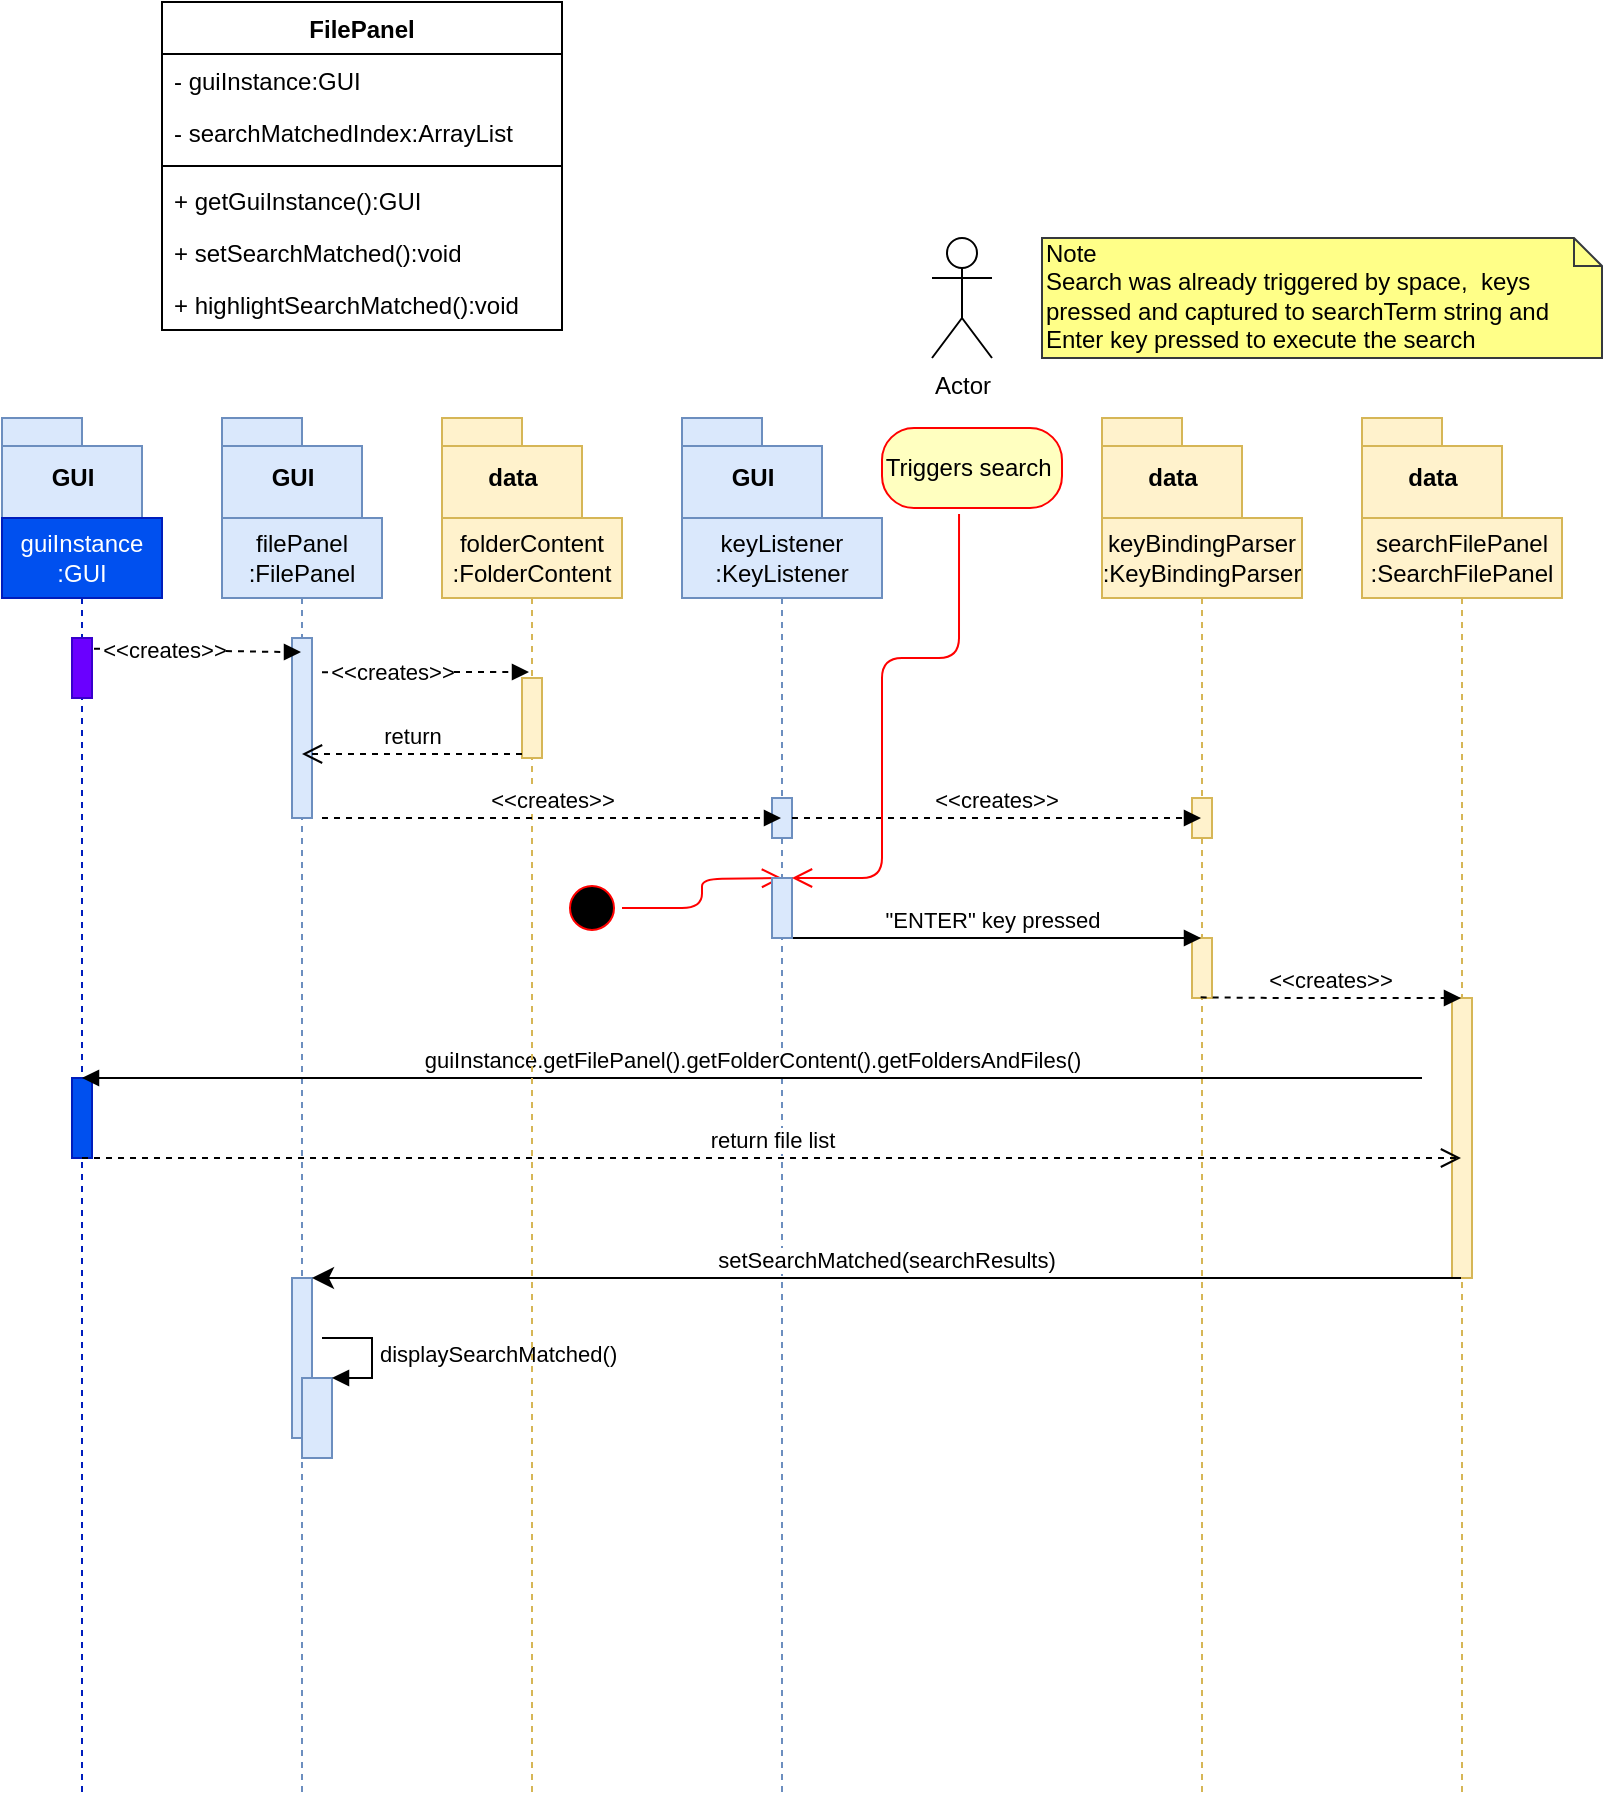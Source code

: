 <mxfile version="13.0.3" type="device" pages="2"><diagram id="btQPkoKHgYDTF_AA-8B3" name="SearchInFilePanel flow"><mxGraphModel dx="1265" dy="848" grid="1" gridSize="10" guides="1" tooltips="1" connect="1" arrows="1" fold="1" page="1" pageScale="1" pageWidth="850" pageHeight="1100" math="0" shadow="0"><root><mxCell id="0"/><mxCell id="1" parent="0"/><mxCell id="m_yQdRtKrXZjnj8gzEtu-1" value="GUI" style="shape=folder;fontStyle=1;spacingTop=10;tabWidth=40;tabHeight=14;tabPosition=left;html=1;fillColor=#dae8fc;strokeColor=#6c8ebf;" vertex="1" parent="1"><mxGeometry x="20" y="298" width="70" height="50" as="geometry"/></mxCell><mxCell id="m_yQdRtKrXZjnj8gzEtu-2" value="GUI" style="shape=folder;fontStyle=1;spacingTop=10;tabWidth=40;tabHeight=14;tabPosition=left;html=1;fillColor=#dae8fc;strokeColor=#6c8ebf;" vertex="1" parent="1"><mxGeometry x="360" y="298" width="70" height="50" as="geometry"/></mxCell><mxCell id="m_yQdRtKrXZjnj8gzEtu-4" value="guiInstance&lt;br&gt;:GUI" style="shape=umlLifeline;perimeter=lifelinePerimeter;whiteSpace=wrap;html=1;container=1;collapsible=0;recursiveResize=0;outlineConnect=0;fillColor=#0050ef;strokeColor=#001DBC;fontColor=#ffffff;" vertex="1" parent="1"><mxGeometry x="20" y="348" width="80" height="640" as="geometry"/></mxCell><mxCell id="m_yQdRtKrXZjnj8gzEtu-5" value="" style="html=1;points=[];perimeter=orthogonalPerimeter;fillColor=#6a00ff;strokeColor=#3700CC;fontColor=#ffffff;" vertex="1" parent="m_yQdRtKrXZjnj8gzEtu-4"><mxGeometry x="35" y="60" width="10" height="30" as="geometry"/></mxCell><mxCell id="m_yQdRtKrXZjnj8gzEtu-66" value="" style="html=1;points=[];perimeter=orthogonalPerimeter;fillColor=#0050ef;strokeColor=#001DBC;fontColor=#ffffff;" vertex="1" parent="m_yQdRtKrXZjnj8gzEtu-4"><mxGeometry x="35" y="280" width="10" height="40" as="geometry"/></mxCell><mxCell id="m_yQdRtKrXZjnj8gzEtu-6" value="filePanel&lt;br&gt;:FilePanel" style="shape=umlLifeline;perimeter=lifelinePerimeter;whiteSpace=wrap;html=1;container=1;collapsible=0;recursiveResize=0;outlineConnect=0;fillColor=#dae8fc;strokeColor=#6c8ebf;" vertex="1" parent="1"><mxGeometry x="130" y="348" width="80" height="640" as="geometry"/></mxCell><mxCell id="m_yQdRtKrXZjnj8gzEtu-7" value="" style="html=1;points=[];perimeter=orthogonalPerimeter;fillColor=#dae8fc;strokeColor=#6c8ebf;" vertex="1" parent="m_yQdRtKrXZjnj8gzEtu-6"><mxGeometry x="35" y="60" width="10" height="90" as="geometry"/></mxCell><mxCell id="m_yQdRtKrXZjnj8gzEtu-64" value="" style="html=1;points=[];perimeter=orthogonalPerimeter;fillColor=#dae8fc;strokeColor=#6c8ebf;" vertex="1" parent="m_yQdRtKrXZjnj8gzEtu-6"><mxGeometry x="35" y="380" width="10" height="80" as="geometry"/></mxCell><mxCell id="m_yQdRtKrXZjnj8gzEtu-82" value="" style="html=1;points=[];perimeter=orthogonalPerimeter;fillColor=#dae8fc;strokeColor=#6c8ebf;" vertex="1" parent="m_yQdRtKrXZjnj8gzEtu-6"><mxGeometry x="40" y="430" width="15" height="40" as="geometry"/></mxCell><mxCell id="m_yQdRtKrXZjnj8gzEtu-83" value="displaySearchMatched()" style="edgeStyle=orthogonalEdgeStyle;html=1;align=left;spacingLeft=2;endArrow=block;rounded=0;entryX=1;entryY=0;" edge="1" target="m_yQdRtKrXZjnj8gzEtu-82" parent="m_yQdRtKrXZjnj8gzEtu-6"><mxGeometry relative="1" as="geometry"><mxPoint x="50" y="410" as="sourcePoint"/><Array as="points"><mxPoint x="75" y="410"/></Array></mxGeometry></mxCell><mxCell id="m_yQdRtKrXZjnj8gzEtu-9" value="Actor" style="shape=umlActor;verticalLabelPosition=bottom;labelBackgroundColor=#ffffff;verticalAlign=top;html=1;" vertex="1" parent="1"><mxGeometry x="485" y="208" width="30" height="60" as="geometry"/></mxCell><mxCell id="m_yQdRtKrXZjnj8gzEtu-10" value="keyListener&lt;br&gt;:KeyListener" style="shape=umlLifeline;perimeter=lifelinePerimeter;whiteSpace=wrap;html=1;container=1;collapsible=0;recursiveResize=0;outlineConnect=0;fillColor=#dae8fc;strokeColor=#6c8ebf;" vertex="1" parent="1"><mxGeometry x="360" y="348" width="100" height="640" as="geometry"/></mxCell><mxCell id="m_yQdRtKrXZjnj8gzEtu-36" value="" style="html=1;points=[];perimeter=orthogonalPerimeter;fillColor=#dae8fc;strokeColor=#6c8ebf;" vertex="1" parent="m_yQdRtKrXZjnj8gzEtu-10"><mxGeometry x="45" y="140" width="10" height="20" as="geometry"/></mxCell><mxCell id="m_yQdRtKrXZjnj8gzEtu-17" value="Triggers search&amp;nbsp;" style="rounded=1;whiteSpace=wrap;html=1;arcSize=40;fontColor=#000000;fillColor=#ffffc0;strokeColor=#ff0000;" vertex="1" parent="1"><mxGeometry x="460" y="303" width="90" height="40" as="geometry"/></mxCell><mxCell id="m_yQdRtKrXZjnj8gzEtu-20" value="keyBindingParser&lt;br&gt;:KeyBindingParser" style="shape=umlLifeline;perimeter=lifelinePerimeter;whiteSpace=wrap;html=1;container=1;collapsible=0;recursiveResize=0;outlineConnect=0;fillColor=#fff2cc;strokeColor=#d6b656;" vertex="1" parent="1"><mxGeometry x="570" y="348" width="100" height="640" as="geometry"/></mxCell><mxCell id="m_yQdRtKrXZjnj8gzEtu-22" value="" style="html=1;points=[];perimeter=orthogonalPerimeter;fillColor=#fff2cc;strokeColor=#d6b656;" vertex="1" parent="m_yQdRtKrXZjnj8gzEtu-20"><mxGeometry x="45" y="140" width="10" height="20" as="geometry"/></mxCell><mxCell id="m_yQdRtKrXZjnj8gzEtu-63" value="" style="html=1;points=[];perimeter=orthogonalPerimeter;fillColor=#fff2cc;strokeColor=#d6b656;" vertex="1" parent="m_yQdRtKrXZjnj8gzEtu-20"><mxGeometry x="45" y="210" width="10" height="30" as="geometry"/></mxCell><mxCell id="m_yQdRtKrXZjnj8gzEtu-23" value="&quot;ENTER&quot; key pressed" style="html=1;verticalAlign=bottom;endArrow=block;" edge="1" parent="1" source="m_yQdRtKrXZjnj8gzEtu-10" target="m_yQdRtKrXZjnj8gzEtu-20"><mxGeometry width="80" relative="1" as="geometry"><mxPoint x="430" y="618" as="sourcePoint"/><mxPoint x="510" y="618" as="targetPoint"/><Array as="points"><mxPoint x="450" y="558"/><mxPoint x="590" y="558"/></Array></mxGeometry></mxCell><mxCell id="m_yQdRtKrXZjnj8gzEtu-24" value="searchFilePanel&lt;br&gt;:SearchFilePanel" style="shape=umlLifeline;perimeter=lifelinePerimeter;whiteSpace=wrap;html=1;container=1;collapsible=0;recursiveResize=0;outlineConnect=0;fillColor=#fff2cc;strokeColor=#d6b656;" vertex="1" parent="1"><mxGeometry x="700" y="348" width="100" height="640" as="geometry"/></mxCell><mxCell id="m_yQdRtKrXZjnj8gzEtu-40" value="" style="html=1;points=[];perimeter=orthogonalPerimeter;fillColor=#fff2cc;strokeColor=#d6b656;" vertex="1" parent="m_yQdRtKrXZjnj8gzEtu-24"><mxGeometry x="45" y="240" width="10" height="140" as="geometry"/></mxCell><mxCell id="m_yQdRtKrXZjnj8gzEtu-28" value="" style="endArrow=block;dashed=1;endFill=1;endSize=6;html=1;exitX=1.1;exitY=0.179;exitDx=0;exitDy=0;exitPerimeter=0;" edge="1" parent="1" source="m_yQdRtKrXZjnj8gzEtu-5" target="m_yQdRtKrXZjnj8gzEtu-6"><mxGeometry width="160" relative="1" as="geometry"><mxPoint x="100" y="478" as="sourcePoint"/><mxPoint x="180" y="448" as="targetPoint"/><Array as="points"><mxPoint x="160" y="415"/></Array></mxGeometry></mxCell><mxCell id="m_yQdRtKrXZjnj8gzEtu-29" value="&amp;lt;&amp;lt;creates&amp;gt;&amp;gt;" style="edgeLabel;html=1;align=center;verticalAlign=middle;resizable=0;points=[];" vertex="1" connectable="0" parent="m_yQdRtKrXZjnj8gzEtu-28"><mxGeometry x="-0.329" relative="1" as="geometry"><mxPoint as="offset"/></mxGeometry></mxCell><mxCell id="m_yQdRtKrXZjnj8gzEtu-35" value="GUI" style="shape=folder;fontStyle=1;spacingTop=10;tabWidth=40;tabHeight=14;tabPosition=left;html=1;fillColor=#dae8fc;strokeColor=#6c8ebf;" vertex="1" parent="1"><mxGeometry x="130" y="298" width="70" height="50" as="geometry"/></mxCell><mxCell id="m_yQdRtKrXZjnj8gzEtu-37" value="&amp;lt;&amp;lt;creates&amp;gt;&amp;gt;" style="html=1;verticalAlign=bottom;endArrow=block;dashed=1;" edge="1" parent="1" target="m_yQdRtKrXZjnj8gzEtu-20"><mxGeometry relative="1" as="geometry"><mxPoint x="414.999" y="498" as="sourcePoint"/><mxPoint x="585" y="498" as="targetPoint"/><Array as="points"><mxPoint x="465.07" y="498"/><mxPoint x="505.07" y="498"/></Array></mxGeometry></mxCell><mxCell id="m_yQdRtKrXZjnj8gzEtu-39" value="&amp;lt;&amp;lt;creates&amp;gt;&amp;gt;" style="html=1;verticalAlign=bottom;endArrow=block;dashed=1;exitX=0.433;exitY=0.989;exitDx=0;exitDy=0;exitPerimeter=0;" edge="1" parent="1" source="m_yQdRtKrXZjnj8gzEtu-63" target="m_yQdRtKrXZjnj8gzEtu-24"><mxGeometry relative="1" as="geometry"><mxPoint x="619.999" y="647.71" as="sourcePoint"/><mxPoint x="730.07" y="647.71" as="targetPoint"/><Array as="points"><mxPoint x="660" y="588"/><mxPoint x="720" y="588"/></Array></mxGeometry></mxCell><mxCell id="m_yQdRtKrXZjnj8gzEtu-41" value="guiInstance.getFilePanel().getFolderContent().getFoldersAndFiles()" style="html=1;verticalAlign=bottom;endArrow=none;startArrow=block;startFill=1;endFill=0;" edge="1" parent="1" source="m_yQdRtKrXZjnj8gzEtu-4"><mxGeometry width="80" relative="1" as="geometry"><mxPoint x="110" y="628" as="sourcePoint"/><mxPoint x="730" y="628" as="targetPoint"/></mxGeometry></mxCell><mxCell id="m_yQdRtKrXZjnj8gzEtu-44" value="folderContent&lt;br&gt;:FolderContent" style="shape=umlLifeline;perimeter=lifelinePerimeter;whiteSpace=wrap;html=1;container=1;collapsible=0;recursiveResize=0;outlineConnect=0;fillColor=#fff2cc;strokeColor=#d6b656;" vertex="1" parent="1"><mxGeometry x="240" y="348" width="90" height="640" as="geometry"/></mxCell><mxCell id="m_yQdRtKrXZjnj8gzEtu-56" value="" style="html=1;points=[];perimeter=orthogonalPerimeter;fillColor=#fff2cc;strokeColor=#d6b656;" vertex="1" parent="m_yQdRtKrXZjnj8gzEtu-44"><mxGeometry x="40" y="80" width="10" height="40" as="geometry"/></mxCell><mxCell id="m_yQdRtKrXZjnj8gzEtu-45" value="data" style="shape=folder;fontStyle=1;spacingTop=10;tabWidth=40;tabHeight=14;tabPosition=left;html=1;fillColor=#fff2cc;strokeColor=#d6b656;" vertex="1" parent="1"><mxGeometry x="240" y="298" width="70" height="50" as="geometry"/></mxCell><mxCell id="m_yQdRtKrXZjnj8gzEtu-52" value="data" style="shape=folder;fontStyle=1;spacingTop=10;tabWidth=40;tabHeight=14;tabPosition=left;html=1;fillColor=#fff2cc;strokeColor=#d6b656;" vertex="1" parent="1"><mxGeometry x="570" y="298" width="70" height="50" as="geometry"/></mxCell><mxCell id="m_yQdRtKrXZjnj8gzEtu-53" value="data" style="shape=folder;fontStyle=1;spacingTop=10;tabWidth=40;tabHeight=14;tabPosition=left;html=1;fillColor=#fff2cc;strokeColor=#d6b656;" vertex="1" parent="1"><mxGeometry x="700" y="298" width="70" height="50" as="geometry"/></mxCell><mxCell id="m_yQdRtKrXZjnj8gzEtu-54" value="" style="ellipse;html=1;shape=startState;fillColor=#000000;strokeColor=#ff0000;" vertex="1" parent="1"><mxGeometry x="300" y="528" width="30" height="30" as="geometry"/></mxCell><mxCell id="m_yQdRtKrXZjnj8gzEtu-55" value="" style="edgeStyle=orthogonalEdgeStyle;html=1;verticalAlign=bottom;endArrow=open;endSize=8;strokeColor=#ff0000;" edge="1" source="m_yQdRtKrXZjnj8gzEtu-54" parent="1"><mxGeometry relative="1" as="geometry"><mxPoint x="410" y="528" as="targetPoint"/></mxGeometry></mxCell><mxCell id="m_yQdRtKrXZjnj8gzEtu-58" value="return" style="html=1;verticalAlign=bottom;endArrow=open;dashed=1;endSize=8;exitX=0;exitY=0.95;" edge="1" source="m_yQdRtKrXZjnj8gzEtu-56" parent="1" target="m_yQdRtKrXZjnj8gzEtu-6"><mxGeometry relative="1" as="geometry"><mxPoint x="210" y="484" as="targetPoint"/></mxGeometry></mxCell><mxCell id="m_yQdRtKrXZjnj8gzEtu-59" value="" style="endArrow=block;dashed=1;endFill=1;endSize=6;html=1;exitX=1.1;exitY=0.179;exitDx=0;exitDy=0;exitPerimeter=0;" edge="1" parent="1"><mxGeometry width="160" relative="1" as="geometry"><mxPoint x="180" y="425.16" as="sourcePoint"/><mxPoint x="283.5" y="425.0" as="targetPoint"/><Array as="points"><mxPoint x="274" y="425"/></Array></mxGeometry></mxCell><mxCell id="m_yQdRtKrXZjnj8gzEtu-60" value="&amp;lt;&amp;lt;creates&amp;gt;&amp;gt;" style="edgeLabel;html=1;align=center;verticalAlign=middle;resizable=0;points=[];" vertex="1" connectable="0" parent="m_yQdRtKrXZjnj8gzEtu-59"><mxGeometry x="-0.329" relative="1" as="geometry"><mxPoint as="offset"/></mxGeometry></mxCell><mxCell id="m_yQdRtKrXZjnj8gzEtu-61" value="&amp;lt;&amp;lt;creates&amp;gt;&amp;gt;" style="html=1;verticalAlign=bottom;endArrow=block;dashed=1;" edge="1" parent="1" target="m_yQdRtKrXZjnj8gzEtu-10"><mxGeometry relative="1" as="geometry"><mxPoint x="179.999" y="498" as="sourcePoint"/><mxPoint x="350" y="498" as="targetPoint"/><Array as="points"><mxPoint x="230.07" y="498"/><mxPoint x="270.07" y="498"/></Array></mxGeometry></mxCell><mxCell id="m_yQdRtKrXZjnj8gzEtu-65" value="setSearchMatched(searchResults)" style="html=1;verticalAlign=bottom;endArrow=classic;endSize=8;startArrow=none;startFill=0;endFill=1;" edge="1" parent="1" source="m_yQdRtKrXZjnj8gzEtu-24"><mxGeometry relative="1" as="geometry"><mxPoint x="645" y="728" as="sourcePoint"/><mxPoint x="175" y="728" as="targetPoint"/></mxGeometry></mxCell><mxCell id="m_yQdRtKrXZjnj8gzEtu-13" value="" style="html=1;points=[];perimeter=orthogonalPerimeter;fillColor=#dae8fc;strokeColor=#6c8ebf;" vertex="1" parent="1"><mxGeometry x="405" y="528" width="10" height="30" as="geometry"/></mxCell><mxCell id="m_yQdRtKrXZjnj8gzEtu-68" value="" style="edgeStyle=orthogonalEdgeStyle;html=1;verticalAlign=bottom;endArrow=open;endSize=8;strokeColor=#ff0000;exitX=0.428;exitY=1.075;exitDx=0;exitDy=0;exitPerimeter=0;" edge="1" parent="1" source="m_yQdRtKrXZjnj8gzEtu-17" target="m_yQdRtKrXZjnj8gzEtu-13"><mxGeometry relative="1" as="geometry"><mxPoint x="409.667" y="548" as="targetPoint"/><mxPoint x="500" y="343.0" as="sourcePoint"/><Array as="points"><mxPoint x="499" y="418"/><mxPoint x="460" y="418"/><mxPoint x="460" y="528"/></Array></mxGeometry></mxCell><mxCell id="m_yQdRtKrXZjnj8gzEtu-69" value="Note&lt;br&gt;&lt;span style=&quot;text-align: center&quot;&gt;Search was already triggered by space,&amp;nbsp;&lt;/span&gt;&lt;span style=&quot;text-align: center&quot;&gt;&amp;nbsp;keys pressed&lt;/span&gt;&lt;span style=&quot;text-align: center&quot;&gt;&amp;nbsp;and captured to searchTerm string&amp;nbsp;&lt;/span&gt;&lt;span style=&quot;text-align: center&quot;&gt;and Enter key pressed&lt;/span&gt;&lt;span style=&quot;text-align: center&quot;&gt;&amp;nbsp;to execute the search&lt;/span&gt;" style="shape=note;whiteSpace=wrap;html=1;size=14;verticalAlign=top;align=left;spacingTop=-6;fillColor=#ffff88;strokeColor=#36393d;" vertex="1" parent="1"><mxGeometry x="540" y="208" width="280" height="60" as="geometry"/></mxCell><mxCell id="m_yQdRtKrXZjnj8gzEtu-81" value="return file list" style="html=1;verticalAlign=bottom;endArrow=open;dashed=1;endSize=8;" edge="1" source="m_yQdRtKrXZjnj8gzEtu-4" parent="1" target="m_yQdRtKrXZjnj8gzEtu-24"><mxGeometry relative="1" as="geometry"><mxPoint x="170" y="905" as="targetPoint"/><Array as="points"><mxPoint x="150" y="668"/><mxPoint x="260" y="668"/></Array></mxGeometry></mxCell><mxCell id="m_yQdRtKrXZjnj8gzEtu-70" value="FilePanel" style="swimlane;fontStyle=1;align=center;verticalAlign=top;childLayout=stackLayout;horizontal=1;startSize=26;horizontalStack=0;resizeParent=1;resizeParentMax=0;resizeLast=0;collapsible=1;marginBottom=0;" vertex="1" parent="1"><mxGeometry x="100" y="90" width="200" height="164" as="geometry"><mxRectangle x="130" y="-106" width="90" height="26" as="alternateBounds"/></mxGeometry></mxCell><mxCell id="m_yQdRtKrXZjnj8gzEtu-71" value="- guiInstance:GUI" style="text;strokeColor=none;fillColor=none;align=left;verticalAlign=top;spacingLeft=4;spacingRight=4;overflow=hidden;rotatable=0;points=[[0,0.5],[1,0.5]];portConstraint=eastwest;" vertex="1" parent="m_yQdRtKrXZjnj8gzEtu-70"><mxGeometry y="26" width="200" height="26" as="geometry"/></mxCell><mxCell id="m_yQdRtKrXZjnj8gzEtu-86" value="- searchMatchedIndex:ArrayList" style="text;strokeColor=none;fillColor=none;align=left;verticalAlign=top;spacingLeft=4;spacingRight=4;overflow=hidden;rotatable=0;points=[[0,0.5],[1,0.5]];portConstraint=eastwest;" vertex="1" parent="m_yQdRtKrXZjnj8gzEtu-70"><mxGeometry y="52" width="200" height="26" as="geometry"/></mxCell><mxCell id="m_yQdRtKrXZjnj8gzEtu-72" value="" style="line;strokeWidth=1;fillColor=none;align=left;verticalAlign=middle;spacingTop=-1;spacingLeft=3;spacingRight=3;rotatable=0;labelPosition=right;points=[];portConstraint=eastwest;" vertex="1" parent="m_yQdRtKrXZjnj8gzEtu-70"><mxGeometry y="78" width="200" height="8" as="geometry"/></mxCell><mxCell id="m_yQdRtKrXZjnj8gzEtu-73" value="+ getGuiInstance():GUI" style="text;strokeColor=none;fillColor=none;align=left;verticalAlign=top;spacingLeft=4;spacingRight=4;overflow=hidden;rotatable=0;points=[[0,0.5],[1,0.5]];portConstraint=eastwest;" vertex="1" parent="m_yQdRtKrXZjnj8gzEtu-70"><mxGeometry y="86" width="200" height="26" as="geometry"/></mxCell><mxCell id="m_yQdRtKrXZjnj8gzEtu-84" value="+ setSearchMatched():void" style="text;strokeColor=none;fillColor=none;align=left;verticalAlign=top;spacingLeft=4;spacingRight=4;overflow=hidden;rotatable=0;points=[[0,0.5],[1,0.5]];portConstraint=eastwest;" vertex="1" parent="m_yQdRtKrXZjnj8gzEtu-70"><mxGeometry y="112" width="200" height="26" as="geometry"/></mxCell><mxCell id="m_yQdRtKrXZjnj8gzEtu-87" value="+ highlightSearchMatched():void" style="text;strokeColor=none;fillColor=none;align=left;verticalAlign=top;spacingLeft=4;spacingRight=4;overflow=hidden;rotatable=0;points=[[0,0.5],[1,0.5]];portConstraint=eastwest;" vertex="1" parent="m_yQdRtKrXZjnj8gzEtu-70"><mxGeometry y="138" width="200" height="26" as="geometry"/></mxCell></root></mxGraphModel></diagram><diagram name="Key Parsing Flow" id="dvvRxPZdoCNhIyImSMJU"><mxGraphModel dx="1054" dy="707" grid="1" gridSize="10" guides="1" tooltips="1" connect="1" arrows="1" fold="1" page="1" pageScale="1" pageWidth="850" pageHeight="1100" math="0" shadow="0"><root><mxCell id="l_cmu-dU4Lu6zSpEx0sR-0"/><mxCell id="l_cmu-dU4Lu6zSpEx0sR-1" parent="l_cmu-dU4Lu6zSpEx0sR-0"/><mxCell id="l_cmu-dU4Lu6zSpEx0sR-2" value="GUI" style="shape=folder;fontStyle=1;spacingTop=10;tabWidth=40;tabHeight=14;tabPosition=left;html=1;fillColor=#dae8fc;strokeColor=#6c8ebf;" vertex="1" parent="l_cmu-dU4Lu6zSpEx0sR-1"><mxGeometry x="20" y="298" width="70" height="50" as="geometry"/></mxCell><mxCell id="l_cmu-dU4Lu6zSpEx0sR-3" value="GUI" style="shape=folder;fontStyle=1;spacingTop=10;tabWidth=40;tabHeight=14;tabPosition=left;html=1;fillColor=#dae8fc;strokeColor=#6c8ebf;" vertex="1" parent="l_cmu-dU4Lu6zSpEx0sR-1"><mxGeometry x="460" y="298" width="70" height="50" as="geometry"/></mxCell><mxCell id="l_cmu-dU4Lu6zSpEx0sR-4" value="guiInstance&lt;br&gt;:GUI" style="shape=umlLifeline;perimeter=lifelinePerimeter;whiteSpace=wrap;html=1;container=1;collapsible=0;recursiveResize=0;outlineConnect=0;fillColor=#0050ef;strokeColor=#001DBC;fontColor=#ffffff;" vertex="1" parent="l_cmu-dU4Lu6zSpEx0sR-1"><mxGeometry x="20" y="348" width="80" height="640" as="geometry"/></mxCell><mxCell id="l_cmu-dU4Lu6zSpEx0sR-5" value="" style="html=1;points=[];perimeter=orthogonalPerimeter;fillColor=#6a00ff;strokeColor=#3700CC;fontColor=#ffffff;" vertex="1" parent="l_cmu-dU4Lu6zSpEx0sR-4"><mxGeometry x="35" y="60" width="10" height="30" as="geometry"/></mxCell><mxCell id="l_cmu-dU4Lu6zSpEx0sR-7" value="filePanel&lt;br&gt;:FilePanel" style="shape=umlLifeline;perimeter=lifelinePerimeter;whiteSpace=wrap;html=1;container=1;collapsible=0;recursiveResize=0;outlineConnect=0;fillColor=#dae8fc;strokeColor=#6c8ebf;" vertex="1" parent="l_cmu-dU4Lu6zSpEx0sR-1"><mxGeometry x="130" y="348" width="80" height="640" as="geometry"/></mxCell><mxCell id="l_cmu-dU4Lu6zSpEx0sR-8" value="" style="html=1;points=[];perimeter=orthogonalPerimeter;fillColor=#dae8fc;strokeColor=#6c8ebf;" vertex="1" parent="l_cmu-dU4Lu6zSpEx0sR-7"><mxGeometry x="35" y="60" width="10" height="100" as="geometry"/></mxCell><mxCell id="l_cmu-dU4Lu6zSpEx0sR-9" value="" style="html=1;points=[];perimeter=orthogonalPerimeter;fillColor=#dae8fc;strokeColor=#6c8ebf;" vertex="1" parent="l_cmu-dU4Lu6zSpEx0sR-7"><mxGeometry x="35" y="482" width="10" height="20" as="geometry"/></mxCell><mxCell id="l_cmu-dU4Lu6zSpEx0sR-12" value="Actor" style="shape=umlActor;verticalLabelPosition=bottom;labelBackgroundColor=#ffffff;verticalAlign=top;html=1;" vertex="1" parent="l_cmu-dU4Lu6zSpEx0sR-1"><mxGeometry x="585" y="208" width="30" height="60" as="geometry"/></mxCell><mxCell id="l_cmu-dU4Lu6zSpEx0sR-13" value="keyListener&lt;br&gt;:KeyListener" style="shape=umlLifeline;perimeter=lifelinePerimeter;whiteSpace=wrap;html=1;container=1;collapsible=0;recursiveResize=0;outlineConnect=0;fillColor=#dae8fc;strokeColor=#6c8ebf;" vertex="1" parent="l_cmu-dU4Lu6zSpEx0sR-1"><mxGeometry x="460" y="348" width="100" height="640" as="geometry"/></mxCell><mxCell id="l_cmu-dU4Lu6zSpEx0sR-14" value="" style="html=1;points=[];perimeter=orthogonalPerimeter;fillColor=#dae8fc;strokeColor=#6c8ebf;" vertex="1" parent="l_cmu-dU4Lu6zSpEx0sR-13"><mxGeometry x="45" y="132" width="10" height="18" as="geometry"/></mxCell><mxCell id="l_cmu-dU4Lu6zSpEx0sR-51" value="" style="html=1;points=[];perimeter=orthogonalPerimeter;fillColor=#dae8fc;strokeColor=#6c8ebf;" vertex="1" parent="l_cmu-dU4Lu6zSpEx0sR-13"><mxGeometry x="55" y="230" width="10" height="40" as="geometry"/></mxCell><mxCell id="l_cmu-dU4Lu6zSpEx0sR-52" value="convertKeyEventToString()" style="edgeStyle=orthogonalEdgeStyle;html=1;align=left;spacingLeft=2;endArrow=block;rounded=0;entryX=1;entryY=0;" edge="1" target="l_cmu-dU4Lu6zSpEx0sR-51" parent="l_cmu-dU4Lu6zSpEx0sR-13" source="l_cmu-dU4Lu6zSpEx0sR-13"><mxGeometry relative="1" as="geometry"><mxPoint x="70" y="210" as="sourcePoint"/><Array as="points"><mxPoint x="95" y="202"/><mxPoint x="95" y="230"/></Array></mxGeometry></mxCell><mxCell id="l_cmu-dU4Lu6zSpEx0sR-53" value="setLastPressedKey().parseKey()" style="html=1;verticalAlign=bottom;endArrow=block;" edge="1" parent="l_cmu-dU4Lu6zSpEx0sR-13" target="l_cmu-dU4Lu6zSpEx0sR-16"><mxGeometry width="80" relative="1" as="geometry"><mxPoint x="50" y="292" as="sourcePoint"/><mxPoint x="130" y="292" as="targetPoint"/></mxGeometry></mxCell><mxCell id="l_cmu-dU4Lu6zSpEx0sR-15" value="Press key" style="rounded=1;whiteSpace=wrap;html=1;arcSize=40;fontColor=#000000;fillColor=#ffffc0;strokeColor=#ff0000;" vertex="1" parent="l_cmu-dU4Lu6zSpEx0sR-1"><mxGeometry x="560" y="303" width="90" height="40" as="geometry"/></mxCell><mxCell id="l_cmu-dU4Lu6zSpEx0sR-16" value="keyBindingParser&lt;br&gt;:KeyBindingParser" style="shape=umlLifeline;perimeter=lifelinePerimeter;whiteSpace=wrap;html=1;container=1;collapsible=0;recursiveResize=0;outlineConnect=0;fillColor=#fff2cc;strokeColor=#d6b656;" vertex="1" parent="l_cmu-dU4Lu6zSpEx0sR-1"><mxGeometry x="670" y="348" width="100" height="640" as="geometry"/></mxCell><mxCell id="l_cmu-dU4Lu6zSpEx0sR-17" value="" style="html=1;points=[];perimeter=orthogonalPerimeter;fillColor=#fff2cc;strokeColor=#d6b656;" vertex="1" parent="l_cmu-dU4Lu6zSpEx0sR-16"><mxGeometry x="45" y="140" width="10" height="20" as="geometry"/></mxCell><mxCell id="l_cmu-dU4Lu6zSpEx0sR-18" value="" style="html=1;points=[];perimeter=orthogonalPerimeter;fillColor=#fff2cc;strokeColor=#d6b656;" vertex="1" parent="l_cmu-dU4Lu6zSpEx0sR-16"><mxGeometry x="45" y="292" width="10" height="78" as="geometry"/></mxCell><mxCell id="l_cmu-dU4Lu6zSpEx0sR-22" value="" style="endArrow=block;dashed=1;endFill=1;endSize=6;html=1;exitX=1.1;exitY=0.179;exitDx=0;exitDy=0;exitPerimeter=0;" edge="1" parent="l_cmu-dU4Lu6zSpEx0sR-1" source="l_cmu-dU4Lu6zSpEx0sR-5" target="l_cmu-dU4Lu6zSpEx0sR-7"><mxGeometry width="160" relative="1" as="geometry"><mxPoint x="100" y="478" as="sourcePoint"/><mxPoint x="180" y="448" as="targetPoint"/><Array as="points"><mxPoint x="160" y="415"/></Array></mxGeometry></mxCell><mxCell id="l_cmu-dU4Lu6zSpEx0sR-23" value="&amp;lt;&amp;lt;initPanel&amp;gt;&amp;gt;" style="edgeLabel;html=1;align=center;verticalAlign=middle;resizable=0;points=[];" vertex="1" connectable="0" parent="l_cmu-dU4Lu6zSpEx0sR-22"><mxGeometry x="-0.329" relative="1" as="geometry"><mxPoint as="offset"/></mxGeometry></mxCell><mxCell id="l_cmu-dU4Lu6zSpEx0sR-24" value="GUI" style="shape=folder;fontStyle=1;spacingTop=10;tabWidth=40;tabHeight=14;tabPosition=left;html=1;fillColor=#dae8fc;strokeColor=#6c8ebf;" vertex="1" parent="l_cmu-dU4Lu6zSpEx0sR-1"><mxGeometry x="130" y="298" width="70" height="50" as="geometry"/></mxCell><mxCell id="l_cmu-dU4Lu6zSpEx0sR-25" value="&amp;lt;&amp;lt;creates&amp;gt;&amp;gt;" style="html=1;verticalAlign=bottom;endArrow=block;dashed=1;" edge="1" parent="l_cmu-dU4Lu6zSpEx0sR-1" target="l_cmu-dU4Lu6zSpEx0sR-16"><mxGeometry relative="1" as="geometry"><mxPoint x="514.999" y="498" as="sourcePoint"/><mxPoint x="685" y="498" as="targetPoint"/><Array as="points"><mxPoint x="565.07" y="498"/><mxPoint x="605.07" y="498"/></Array></mxGeometry></mxCell><mxCell id="l_cmu-dU4Lu6zSpEx0sR-28" value="folderContent&lt;br&gt;:FolderContent" style="shape=umlLifeline;perimeter=lifelinePerimeter;whiteSpace=wrap;html=1;container=1;collapsible=0;recursiveResize=0;outlineConnect=0;fillColor=#fff2cc;strokeColor=#d6b656;" vertex="1" parent="l_cmu-dU4Lu6zSpEx0sR-1"><mxGeometry x="800" y="348" width="90" height="640" as="geometry"/></mxCell><mxCell id="l_cmu-dU4Lu6zSpEx0sR-29" value="" style="html=1;points=[];perimeter=orthogonalPerimeter;fillColor=#fff2cc;strokeColor=#d6b656;" vertex="1" parent="l_cmu-dU4Lu6zSpEx0sR-28"><mxGeometry x="40" y="80" width="10" height="20" as="geometry"/></mxCell><mxCell id="l_cmu-dU4Lu6zSpEx0sR-30" value="data" style="shape=folder;fontStyle=1;spacingTop=10;tabWidth=40;tabHeight=14;tabPosition=left;html=1;fillColor=#fff2cc;strokeColor=#d6b656;" vertex="1" parent="l_cmu-dU4Lu6zSpEx0sR-1"><mxGeometry x="800" y="298" width="70" height="50" as="geometry"/></mxCell><mxCell id="l_cmu-dU4Lu6zSpEx0sR-31" value="data" style="shape=folder;fontStyle=1;spacingTop=10;tabWidth=40;tabHeight=14;tabPosition=left;html=1;fillColor=#fff2cc;strokeColor=#d6b656;" vertex="1" parent="l_cmu-dU4Lu6zSpEx0sR-1"><mxGeometry x="670" y="298" width="70" height="50" as="geometry"/></mxCell><mxCell id="l_cmu-dU4Lu6zSpEx0sR-35" value="return fileList" style="html=1;verticalAlign=bottom;endArrow=open;dashed=1;endSize=8;exitX=0;exitY=0.95;" edge="1" parent="l_cmu-dU4Lu6zSpEx0sR-1" source="l_cmu-dU4Lu6zSpEx0sR-29" target="l_cmu-dU4Lu6zSpEx0sR-7"><mxGeometry relative="1" as="geometry"><mxPoint x="210" y="484" as="targetPoint"/><Array as="points"><mxPoint x="600" y="448"/></Array></mxGeometry></mxCell><mxCell id="l_cmu-dU4Lu6zSpEx0sR-36" value="" style="endArrow=block;dashed=1;endFill=1;endSize=6;html=1;exitX=0.852;exitY=0.173;exitDx=0;exitDy=0;exitPerimeter=0;" edge="1" parent="l_cmu-dU4Lu6zSpEx0sR-1" target="l_cmu-dU4Lu6zSpEx0sR-28" source="l_cmu-dU4Lu6zSpEx0sR-8"><mxGeometry width="160" relative="1" as="geometry"><mxPoint x="180" y="425.16" as="sourcePoint"/><mxPoint x="283.5" y="425.0" as="targetPoint"/><Array as="points"><mxPoint x="274" y="425"/></Array></mxGeometry></mxCell><mxCell id="l_cmu-dU4Lu6zSpEx0sR-37" value="&amp;lt;&amp;lt;creates&amp;gt;&amp;gt;" style="edgeLabel;html=1;align=center;verticalAlign=middle;resizable=0;points=[];" vertex="1" connectable="0" parent="l_cmu-dU4Lu6zSpEx0sR-36"><mxGeometry x="-0.329" relative="1" as="geometry"><mxPoint as="offset"/></mxGeometry></mxCell><mxCell id="l_cmu-dU4Lu6zSpEx0sR-38" value="&amp;lt;&amp;lt;creates&amp;gt;&amp;gt;" style="html=1;verticalAlign=bottom;endArrow=block;dashed=1;entryX=0.35;entryY=-0.208;entryDx=0;entryDy=0;entryPerimeter=0;" edge="1" parent="l_cmu-dU4Lu6zSpEx0sR-1" target="l_cmu-dU4Lu6zSpEx0sR-14" source="l_cmu-dU4Lu6zSpEx0sR-7"><mxGeometry relative="1" as="geometry"><mxPoint x="190" y="478" as="sourcePoint"/><mxPoint x="350" y="498" as="targetPoint"/><Array as="points"><mxPoint x="220" y="476"/><mxPoint x="270" y="476"/><mxPoint x="340" y="476"/></Array></mxGeometry></mxCell><mxCell id="l_cmu-dU4Lu6zSpEx0sR-40" value="" style="html=1;points=[];perimeter=orthogonalPerimeter;fillColor=#dae8fc;strokeColor=#6c8ebf;" vertex="1" parent="l_cmu-dU4Lu6zSpEx0sR-1"><mxGeometry x="505" y="528" width="10" height="112" as="geometry"/></mxCell><mxCell id="l_cmu-dU4Lu6zSpEx0sR-41" value="" style="edgeStyle=orthogonalEdgeStyle;html=1;verticalAlign=bottom;endArrow=open;endSize=8;strokeColor=#ff0000;exitX=0.428;exitY=1.075;exitDx=0;exitDy=0;exitPerimeter=0;" edge="1" parent="l_cmu-dU4Lu6zSpEx0sR-1" source="l_cmu-dU4Lu6zSpEx0sR-15" target="l_cmu-dU4Lu6zSpEx0sR-40"><mxGeometry relative="1" as="geometry"><mxPoint x="509.667" y="548" as="targetPoint"/><mxPoint x="600" y="343.0" as="sourcePoint"/><Array as="points"><mxPoint x="599" y="418"/><mxPoint x="560" y="418"/><mxPoint x="560" y="528"/></Array></mxGeometry></mxCell><mxCell id="l_cmu-dU4Lu6zSpEx0sR-44" value="FilePanel" style="swimlane;fontStyle=1;align=center;verticalAlign=top;childLayout=stackLayout;horizontal=1;startSize=26;horizontalStack=0;resizeParent=1;resizeParentMax=0;resizeLast=0;collapsible=1;marginBottom=0;" vertex="1" parent="l_cmu-dU4Lu6zSpEx0sR-1"><mxGeometry x="100" y="90" width="200" height="164" as="geometry"><mxRectangle x="130" y="-106" width="90" height="26" as="alternateBounds"/></mxGeometry></mxCell><mxCell id="l_cmu-dU4Lu6zSpEx0sR-45" value="- guiInstance:GUI" style="text;strokeColor=none;fillColor=none;align=left;verticalAlign=top;spacingLeft=4;spacingRight=4;overflow=hidden;rotatable=0;points=[[0,0.5],[1,0.5]];portConstraint=eastwest;" vertex="1" parent="l_cmu-dU4Lu6zSpEx0sR-44"><mxGeometry y="26" width="200" height="26" as="geometry"/></mxCell><mxCell id="l_cmu-dU4Lu6zSpEx0sR-46" value="- searchMatchedIndex:ArrayList" style="text;strokeColor=none;fillColor=none;align=left;verticalAlign=top;spacingLeft=4;spacingRight=4;overflow=hidden;rotatable=0;points=[[0,0.5],[1,0.5]];portConstraint=eastwest;" vertex="1" parent="l_cmu-dU4Lu6zSpEx0sR-44"><mxGeometry y="52" width="200" height="26" as="geometry"/></mxCell><mxCell id="l_cmu-dU4Lu6zSpEx0sR-47" value="" style="line;strokeWidth=1;fillColor=none;align=left;verticalAlign=middle;spacingTop=-1;spacingLeft=3;spacingRight=3;rotatable=0;labelPosition=right;points=[];portConstraint=eastwest;" vertex="1" parent="l_cmu-dU4Lu6zSpEx0sR-44"><mxGeometry y="78" width="200" height="8" as="geometry"/></mxCell><mxCell id="l_cmu-dU4Lu6zSpEx0sR-48" value="+ getGuiInstance():GUI" style="text;strokeColor=none;fillColor=none;align=left;verticalAlign=top;spacingLeft=4;spacingRight=4;overflow=hidden;rotatable=0;points=[[0,0.5],[1,0.5]];portConstraint=eastwest;" vertex="1" parent="l_cmu-dU4Lu6zSpEx0sR-44"><mxGeometry y="86" width="200" height="26" as="geometry"/></mxCell><mxCell id="l_cmu-dU4Lu6zSpEx0sR-49" value="+ setSearchMatched():void" style="text;strokeColor=none;fillColor=none;align=left;verticalAlign=top;spacingLeft=4;spacingRight=4;overflow=hidden;rotatable=0;points=[[0,0.5],[1,0.5]];portConstraint=eastwest;" vertex="1" parent="l_cmu-dU4Lu6zSpEx0sR-44"><mxGeometry y="112" width="200" height="26" as="geometry"/></mxCell><mxCell id="l_cmu-dU4Lu6zSpEx0sR-50" value="+ highlightSearchMatched():void" style="text;strokeColor=none;fillColor=none;align=left;verticalAlign=top;spacingLeft=4;spacingRight=4;overflow=hidden;rotatable=0;points=[[0,0.5],[1,0.5]];portConstraint=eastwest;" vertex="1" parent="l_cmu-dU4Lu6zSpEx0sR-44"><mxGeometry y="138" width="200" height="26" as="geometry"/></mxCell><mxCell id="l_cmu-dU4Lu6zSpEx0sR-54" value="getFilePanel().getCommandImplementation.handleCommand(command)" style="html=1;verticalAlign=bottom;endArrow=open;endSize=8;" edge="1" parent="l_cmu-dU4Lu6zSpEx0sR-1" source="l_cmu-dU4Lu6zSpEx0sR-16" target="l_cmu-dU4Lu6zSpEx0sR-55"><mxGeometry relative="1" as="geometry"><mxPoint x="580" y="680" as="sourcePoint"/><mxPoint x="360" y="680" as="targetPoint"/><Array as="points"><mxPoint x="580" y="720"/><mxPoint x="400" y="720"/></Array></mxGeometry></mxCell><mxCell id="l_cmu-dU4Lu6zSpEx0sR-55" value="&lt;font style=&quot;font-size: 10px&quot;&gt;commandImpl...&lt;br&gt;:CommandImpl...&lt;/font&gt;" style="shape=umlLifeline;perimeter=lifelinePerimeter;whiteSpace=wrap;html=1;container=1;collapsible=0;recursiveResize=0;outlineConnect=0;fillColor=#dae8fc;strokeColor=#6c8ebf;" vertex="1" parent="l_cmu-dU4Lu6zSpEx0sR-1"><mxGeometry x="230" y="348" width="100" height="640" as="geometry"/></mxCell><mxCell id="l_cmu-dU4Lu6zSpEx0sR-56" value="" style="html=1;points=[];perimeter=orthogonalPerimeter;fillColor=#dae8fc;strokeColor=#6c8ebf;" vertex="1" parent="l_cmu-dU4Lu6zSpEx0sR-55"><mxGeometry x="45" y="162" width="10" height="23" as="geometry"/></mxCell><mxCell id="l_cmu-dU4Lu6zSpEx0sR-64" value="" style="html=1;points=[];perimeter=orthogonalPerimeter;fillColor=#dae8fc;strokeColor=#6c8ebf;" vertex="1" parent="l_cmu-dU4Lu6zSpEx0sR-55"><mxGeometry x="45" y="372" width="10" height="118" as="geometry"/></mxCell><mxCell id="aMC40Vhf7LB0lRRRKXpB-4" value="" style="html=1;points=[];perimeter=orthogonalPerimeter;fillColor=#dae8fc;strokeColor=#6c8ebf;" vertex="1" parent="l_cmu-dU4Lu6zSpEx0sR-55"><mxGeometry x="55" y="452" width="10" height="28" as="geometry"/></mxCell><mxCell id="aMC40Vhf7LB0lRRRKXpB-5" value="handleCommand()" style="edgeStyle=orthogonalEdgeStyle;html=1;align=left;spacingLeft=2;endArrow=block;rounded=0;entryX=1;entryY=0;" edge="1" target="aMC40Vhf7LB0lRRRKXpB-4" parent="l_cmu-dU4Lu6zSpEx0sR-55"><mxGeometry relative="1" as="geometry"><mxPoint x="60" y="432" as="sourcePoint"/><Array as="points"><mxPoint x="85" y="432"/></Array></mxGeometry></mxCell><mxCell id="l_cmu-dU4Lu6zSpEx0sR-58" value="GUI" style="shape=folder;fontStyle=1;spacingTop=10;tabWidth=40;tabHeight=14;tabPosition=left;html=1;fillColor=#dae8fc;strokeColor=#6c8ebf;" vertex="1" parent="l_cmu-dU4Lu6zSpEx0sR-1"><mxGeometry x="230" y="298" width="70" height="50" as="geometry"/></mxCell><mxCell id="l_cmu-dU4Lu6zSpEx0sR-61" value="&amp;lt;&amp;lt;creates&amp;gt;&amp;gt;" style="html=1;verticalAlign=bottom;endArrow=block;dashed=1;" edge="1" parent="l_cmu-dU4Lu6zSpEx0sR-1"><mxGeometry relative="1" as="geometry"><mxPoint x="360" y="190" as="sourcePoint"/><mxPoint x="440" y="190" as="targetPoint"/><Array as="points"/></mxGeometry></mxCell><mxCell id="l_cmu-dU4Lu6zSpEx0sR-62" value="&amp;lt;&amp;lt;creates&amp;gt;&amp;gt;" style="html=1;verticalAlign=bottom;endArrow=block;dashed=1;" edge="1" parent="l_cmu-dU4Lu6zSpEx0sR-1" source="l_cmu-dU4Lu6zSpEx0sR-7" target="l_cmu-dU4Lu6zSpEx0sR-56"><mxGeometry relative="1" as="geometry"><mxPoint x="190" y="520" as="sourcePoint"/><mxPoint x="270" y="520" as="targetPoint"/><Array as="points"><mxPoint x="260" y="510"/></Array></mxGeometry></mxCell><mxCell id="l_cmu-dU4Lu6zSpEx0sR-63" value="&lt;p style=&quot;margin: 0px ; margin-top: 4px ; text-align: center&quot;&gt;&lt;i&gt;&amp;lt;&amp;lt;Interface&amp;gt;&amp;gt;&lt;/i&gt;&lt;br&gt;&lt;b&gt;CommandImplementation&lt;/b&gt;&lt;/p&gt;&lt;hr size=&quot;1&quot;&gt;&lt;p style=&quot;margin: 0px ; margin-left: 4px&quot;&gt;+ field1: Type&lt;br&gt;+ field2: Type&lt;/p&gt;&lt;hr size=&quot;1&quot;&gt;&lt;p style=&quot;margin: 0px ; margin-left: 4px&quot;&gt;+ method1(Type): Type&lt;br&gt;+ method2(Type, Type): Type&lt;/p&gt;" style="verticalAlign=top;align=left;overflow=fill;fontSize=12;fontFamily=Helvetica;html=1;" vertex="1" parent="l_cmu-dU4Lu6zSpEx0sR-1"><mxGeometry x="370" y="28" width="190" height="140" as="geometry"/></mxCell><mxCell id="l_cmu-dU4Lu6zSpEx0sR-67" value="updateView()" style="html=1;verticalAlign=bottom;endArrow=open;endSize=8;" edge="1" parent="l_cmu-dU4Lu6zSpEx0sR-1" source="l_cmu-dU4Lu6zSpEx0sR-55" target="l_cmu-dU4Lu6zSpEx0sR-7"><mxGeometry relative="1" as="geometry"><mxPoint x="270" y="720" as="sourcePoint"/><mxPoint x="190" y="720" as="targetPoint"/><Array as="points"><mxPoint x="230" y="840"/></Array></mxGeometry></mxCell><mxCell id="l_cmu-dU4Lu6zSpEx0sR-68" value="keyInfoPanel&lt;br&gt;:KeyInfoPanel" style="shape=umlLifeline;perimeter=lifelinePerimeter;whiteSpace=wrap;html=1;container=1;collapsible=0;recursiveResize=0;outlineConnect=0;fillColor=#dae8fc;strokeColor=#6c8ebf;" vertex="1" parent="l_cmu-dU4Lu6zSpEx0sR-1"><mxGeometry x="350" y="348" width="90" height="652" as="geometry"/></mxCell><mxCell id="l_cmu-dU4Lu6zSpEx0sR-70" value="" style="html=1;points=[];perimeter=orthogonalPerimeter;fillColor=#dae8fc;strokeColor=#6c8ebf;" vertex="1" parent="l_cmu-dU4Lu6zSpEx0sR-68"><mxGeometry x="40" y="270" width="10" height="22" as="geometry"/></mxCell><mxCell id="l_cmu-dU4Lu6zSpEx0sR-71" value="&lt;font style=&quot;font-size: 8px&quot;&gt;displayLastPressedKey()&lt;/font&gt;" style="html=1;verticalAlign=bottom;endArrow=open;endSize=8;" edge="1" parent="l_cmu-dU4Lu6zSpEx0sR-68" target="l_cmu-dU4Lu6zSpEx0sR-68"><mxGeometry relative="1" as="geometry"><mxPoint x="150" y="272" as="sourcePoint"/><mxPoint x="70" y="272" as="targetPoint"/></mxGeometry></mxCell><mxCell id="l_cmu-dU4Lu6zSpEx0sR-72" value="" style="html=1;points=[];perimeter=orthogonalPerimeter;fillColor=#dae8fc;strokeColor=#6c8ebf;" vertex="1" parent="l_cmu-dU4Lu6zSpEx0sR-68"><mxGeometry x="40" y="412" width="10" height="8" as="geometry"/></mxCell><mxCell id="l_cmu-dU4Lu6zSpEx0sR-69" value="GUI" style="shape=folder;fontStyle=1;spacingTop=10;tabWidth=40;tabHeight=14;tabPosition=left;html=1;fillColor=#dae8fc;strokeColor=#6c8ebf;" vertex="1" parent="l_cmu-dU4Lu6zSpEx0sR-1"><mxGeometry x="350" y="298" width="70" height="50" as="geometry"/></mxCell><mxCell id="l_cmu-dU4Lu6zSpEx0sR-73" value="displayCommand()" style="html=1;verticalAlign=bottom;endArrow=block;" edge="1" parent="l_cmu-dU4Lu6zSpEx0sR-1" source="l_cmu-dU4Lu6zSpEx0sR-55"><mxGeometry width="80" relative="1" as="geometry"><mxPoint x="310" y="758" as="sourcePoint"/><mxPoint x="390" y="758" as="targetPoint"/></mxGeometry></mxCell></root></mxGraphModel></diagram></mxfile>